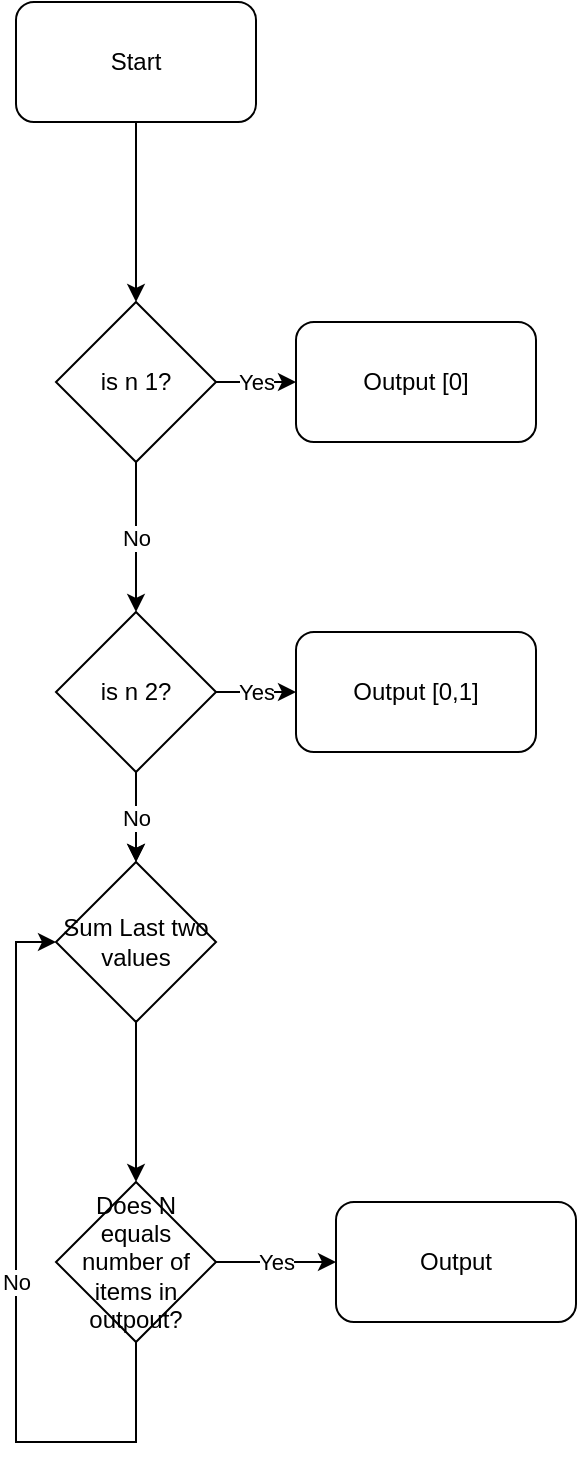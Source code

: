 <mxfile version="20.7.4" type="github">
  <diagram id="1xA5LPR8mwkwgo2Y8c2O" name="Page-1">
    <mxGraphModel dx="472" dy="774" grid="1" gridSize="10" guides="1" tooltips="1" connect="1" arrows="1" fold="1" page="1" pageScale="1" pageWidth="827" pageHeight="1169" math="0" shadow="0">
      <root>
        <mxCell id="0" />
        <mxCell id="1" parent="0" />
        <mxCell id="M79SLZaRH5CEyo_88zUK-3" style="edgeStyle=orthogonalEdgeStyle;rounded=0;orthogonalLoop=1;jettySize=auto;html=1;entryX=0.5;entryY=0;entryDx=0;entryDy=0;" edge="1" parent="1" source="M79SLZaRH5CEyo_88zUK-1" target="M79SLZaRH5CEyo_88zUK-2">
          <mxGeometry relative="1" as="geometry" />
        </mxCell>
        <mxCell id="M79SLZaRH5CEyo_88zUK-1" value="Start" style="rounded=1;whiteSpace=wrap;html=1;" vertex="1" parent="1">
          <mxGeometry x="190" y="210" width="120" height="60" as="geometry" />
        </mxCell>
        <mxCell id="M79SLZaRH5CEyo_88zUK-5" value="Yes" style="edgeStyle=orthogonalEdgeStyle;rounded=0;orthogonalLoop=1;jettySize=auto;html=1;entryX=0;entryY=0.5;entryDx=0;entryDy=0;" edge="1" parent="1" source="M79SLZaRH5CEyo_88zUK-2" target="M79SLZaRH5CEyo_88zUK-4">
          <mxGeometry relative="1" as="geometry" />
        </mxCell>
        <mxCell id="M79SLZaRH5CEyo_88zUK-7" value="No" style="edgeStyle=orthogonalEdgeStyle;rounded=0;orthogonalLoop=1;jettySize=auto;html=1;exitX=0.5;exitY=1;exitDx=0;exitDy=0;entryX=0.5;entryY=0;entryDx=0;entryDy=0;" edge="1" parent="1" source="M79SLZaRH5CEyo_88zUK-2" target="M79SLZaRH5CEyo_88zUK-9">
          <mxGeometry relative="1" as="geometry">
            <mxPoint x="250" y="505" as="targetPoint" />
          </mxGeometry>
        </mxCell>
        <mxCell id="M79SLZaRH5CEyo_88zUK-2" value="is n 1?" style="rhombus;whiteSpace=wrap;html=1;" vertex="1" parent="1">
          <mxGeometry x="210" y="360" width="80" height="80" as="geometry" />
        </mxCell>
        <mxCell id="M79SLZaRH5CEyo_88zUK-4" value="Output [0]" style="rounded=1;whiteSpace=wrap;html=1;" vertex="1" parent="1">
          <mxGeometry x="330" y="370" width="120" height="60" as="geometry" />
        </mxCell>
        <mxCell id="M79SLZaRH5CEyo_88zUK-8" value="Yes" style="edgeStyle=orthogonalEdgeStyle;rounded=0;orthogonalLoop=1;jettySize=auto;html=1;entryX=0;entryY=0.5;entryDx=0;entryDy=0;" edge="1" parent="1" source="M79SLZaRH5CEyo_88zUK-9" target="M79SLZaRH5CEyo_88zUK-10">
          <mxGeometry relative="1" as="geometry" />
        </mxCell>
        <mxCell id="M79SLZaRH5CEyo_88zUK-12" style="edgeStyle=orthogonalEdgeStyle;rounded=0;orthogonalLoop=1;jettySize=auto;html=1;" edge="1" parent="1" source="M79SLZaRH5CEyo_88zUK-9" target="M79SLZaRH5CEyo_88zUK-11">
          <mxGeometry relative="1" as="geometry" />
        </mxCell>
        <mxCell id="M79SLZaRH5CEyo_88zUK-13" value="No" style="edgeStyle=orthogonalEdgeStyle;rounded=0;orthogonalLoop=1;jettySize=auto;html=1;" edge="1" parent="1" source="M79SLZaRH5CEyo_88zUK-9" target="M79SLZaRH5CEyo_88zUK-11">
          <mxGeometry relative="1" as="geometry" />
        </mxCell>
        <mxCell id="M79SLZaRH5CEyo_88zUK-9" value="is n 2?" style="rhombus;whiteSpace=wrap;html=1;" vertex="1" parent="1">
          <mxGeometry x="210" y="515" width="80" height="80" as="geometry" />
        </mxCell>
        <mxCell id="M79SLZaRH5CEyo_88zUK-10" value="Output [0,1]" style="rounded=1;whiteSpace=wrap;html=1;" vertex="1" parent="1">
          <mxGeometry x="330" y="525" width="120" height="60" as="geometry" />
        </mxCell>
        <mxCell id="M79SLZaRH5CEyo_88zUK-16" value="" style="edgeStyle=orthogonalEdgeStyle;rounded=0;orthogonalLoop=1;jettySize=auto;html=1;" edge="1" parent="1" source="M79SLZaRH5CEyo_88zUK-11" target="M79SLZaRH5CEyo_88zUK-15">
          <mxGeometry relative="1" as="geometry" />
        </mxCell>
        <mxCell id="M79SLZaRH5CEyo_88zUK-11" value="Sum Last two values" style="rhombus;whiteSpace=wrap;html=1;" vertex="1" parent="1">
          <mxGeometry x="210" y="640" width="80" height="80" as="geometry" />
        </mxCell>
        <mxCell id="M79SLZaRH5CEyo_88zUK-17" value="No" style="edgeStyle=orthogonalEdgeStyle;rounded=0;orthogonalLoop=1;jettySize=auto;html=1;entryX=0;entryY=0.5;entryDx=0;entryDy=0;" edge="1" parent="1" source="M79SLZaRH5CEyo_88zUK-15" target="M79SLZaRH5CEyo_88zUK-11">
          <mxGeometry relative="1" as="geometry">
            <mxPoint x="250" y="990" as="targetPoint" />
            <Array as="points">
              <mxPoint x="250" y="930" />
              <mxPoint x="190" y="930" />
              <mxPoint x="190" y="680" />
            </Array>
          </mxGeometry>
        </mxCell>
        <mxCell id="M79SLZaRH5CEyo_88zUK-19" value="Yes" style="edgeStyle=orthogonalEdgeStyle;rounded=0;orthogonalLoop=1;jettySize=auto;html=1;" edge="1" parent="1" source="M79SLZaRH5CEyo_88zUK-15" target="M79SLZaRH5CEyo_88zUK-18">
          <mxGeometry relative="1" as="geometry" />
        </mxCell>
        <mxCell id="M79SLZaRH5CEyo_88zUK-15" value="Does N equals number of items in outpout?" style="rhombus;whiteSpace=wrap;html=1;" vertex="1" parent="1">
          <mxGeometry x="210" y="800" width="80" height="80" as="geometry" />
        </mxCell>
        <mxCell id="M79SLZaRH5CEyo_88zUK-18" value="Output" style="rounded=1;whiteSpace=wrap;html=1;" vertex="1" parent="1">
          <mxGeometry x="350" y="810" width="120" height="60" as="geometry" />
        </mxCell>
      </root>
    </mxGraphModel>
  </diagram>
</mxfile>
